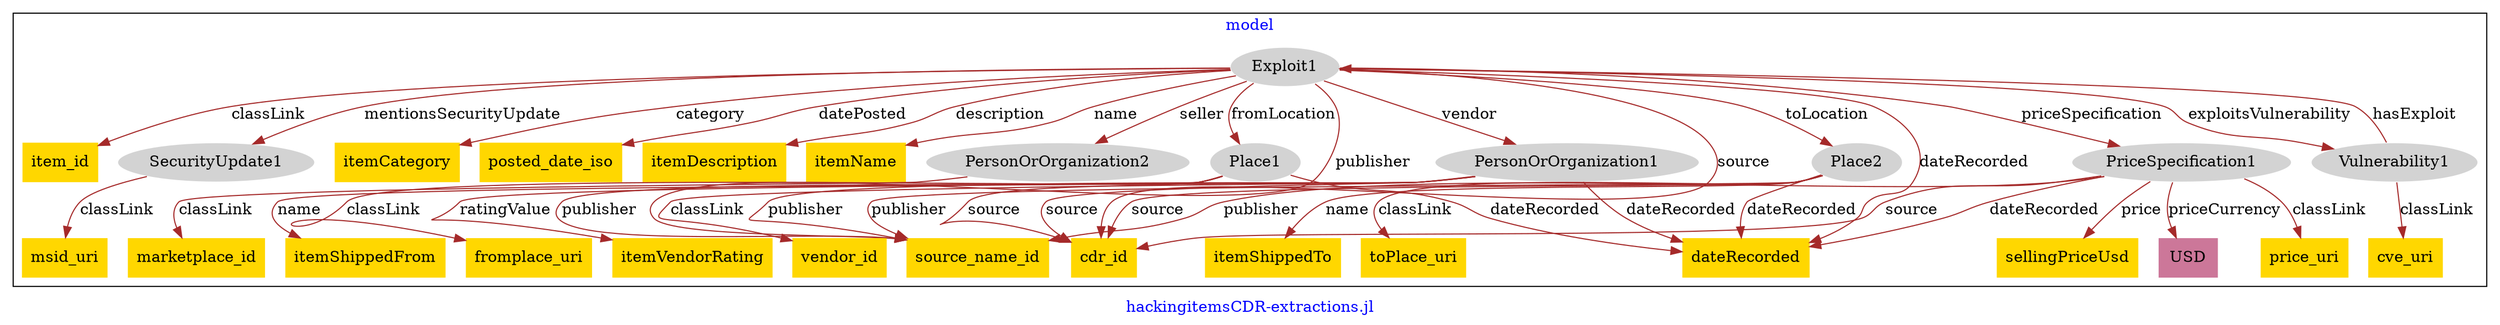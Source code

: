 digraph n0 {
fontcolor="blue"
remincross="true"
label="hackingitemsCDR-extractions.jl"
subgraph cluster {
label="model"
n2[style="filled",color="white",fillcolor="lightgray",label="Exploit1"];
n3[shape="plaintext",style="filled",fillcolor="gold",label="item_id"];
n4[style="filled",color="white",fillcolor="lightgray",label="SecurityUpdate1"];
n5[shape="plaintext",style="filled",fillcolor="gold",label="itemCategory"];
n6[shape="plaintext",style="filled",fillcolor="gold",label="posted_date_iso"];
n7[shape="plaintext",style="filled",fillcolor="gold",label="itemDescription"];
n8[shape="plaintext",style="filled",fillcolor="gold",label="itemName"];
n9[style="filled",color="white",fillcolor="lightgray",label="PersonOrOrganization1"];
n10[shape="plaintext",style="filled",fillcolor="gold",label="vendor_id"];
n11[shape="plaintext",style="filled",fillcolor="gold",label="source_name_id"];
n12[shape="plaintext",style="filled",fillcolor="gold",label="itemVendorRating"];
n13[style="filled",color="white",fillcolor="lightgray",label="PersonOrOrganization2"];
n14[shape="plaintext",style="filled",fillcolor="gold",label="marketplace_id"];
n15[shape="plaintext",style="filled",fillcolor="gold",label="msid_uri"];
n16[style="filled",color="white",fillcolor="lightgray",label="Vulnerability1"];
n17[shape="plaintext",style="filled",fillcolor="gold",label="cve_uri"];
n18[style="filled",color="white",fillcolor="lightgray",label="Place1"];
n19[shape="plaintext",style="filled",fillcolor="gold",label="fromplace_uri"];
n20[shape="plaintext",style="filled",fillcolor="gold",label="itemShippedFrom"];
n21[style="filled",color="white",fillcolor="lightgray",label="Place2"];
n22[shape="plaintext",style="filled",fillcolor="gold",label="toPlace_uri"];
n23[shape="plaintext",style="filled",fillcolor="gold",label="itemShippedTo"];
n24[style="filled",color="white",fillcolor="lightgray",label="PriceSpecification1"];
n25[shape="plaintext",style="filled",fillcolor="gold",label="price_uri"];
n26[shape="plaintext",style="filled",fillcolor="gold",label="sellingPriceUsd"];
n27[shape="plaintext",style="filled",fillcolor="#CC7799",label="USD"];
n28[shape="plaintext",style="filled",fillcolor="gold",label="cdr_id"];
n29[shape="plaintext",style="filled",fillcolor="gold",label="dateRecorded"];
}
n2 -> n3[color="brown",fontcolor="black",label="classLink"]
n2 -> n4[color="brown",fontcolor="black",label="mentionsSecurityUpdate"]
n2 -> n5[color="brown",fontcolor="black",label="category"]
n2 -> n6[color="brown",fontcolor="black",label="datePosted"]
n2 -> n7[color="brown",fontcolor="black",label="description"]
n2 -> n8[color="brown",fontcolor="black",label="name"]
n9 -> n10[color="brown",fontcolor="black",label="classLink"]
n9 -> n11[color="brown",fontcolor="black",label="publisher"]
n9 -> n12[color="brown",fontcolor="black",label="ratingValue"]
n13 -> n14[color="brown",fontcolor="black",label="classLink"]
n4 -> n15[color="brown",fontcolor="black",label="classLink"]
n16 -> n17[color="brown",fontcolor="black",label="classLink"]
n18 -> n19[color="brown",fontcolor="black",label="classLink"]
n18 -> n20[color="brown",fontcolor="black",label="name"]
n18 -> n11[color="brown",fontcolor="black",label="publisher"]
n21 -> n22[color="brown",fontcolor="black",label="classLink"]
n21 -> n23[color="brown",fontcolor="black",label="name"]
n21 -> n11[color="brown",fontcolor="black",label="publisher"]
n24 -> n25[color="brown",fontcolor="black",label="classLink"]
n24 -> n26[color="brown",fontcolor="black",label="price"]
n24 -> n27[color="brown",fontcolor="black",label="priceCurrency"]
n24 -> n11[color="brown",fontcolor="black",label="publisher"]
n2 -> n24[color="brown",fontcolor="black",label="priceSpecification"]
n2 -> n21[color="brown",fontcolor="black",label="toLocation"]
n21 -> n28[color="brown",fontcolor="black",label="source"]
n2 -> n18[color="brown",fontcolor="black",label="fromLocation"]
n16 -> n2[color="brown",fontcolor="black",label="hasExploit"]
n18 -> n29[color="brown",fontcolor="black",label="dateRecorded"]
n2 -> n16[color="brown",fontcolor="black",label="exploitsVulnerability"]
n2 -> n13[color="brown",fontcolor="black",label="seller"]
n2 -> n29[color="brown",fontcolor="black",label="dateRecorded"]
n2 -> n11[color="brown",fontcolor="black",label="publisher"]
n2 -> n28[color="brown",fontcolor="black",label="source"]
n9 -> n28[color="brown",fontcolor="black",label="source"]
n9 -> n29[color="brown",fontcolor="black",label="dateRecorded"]
n24 -> n29[color="brown",fontcolor="black",label="dateRecorded"]
n2 -> n9[color="brown",fontcolor="black",label="vendor"]
n18 -> n28[color="brown",fontcolor="black",label="source"]
n24 -> n28[color="brown",fontcolor="black",label="source"]
n21 -> n29[color="brown",fontcolor="black",label="dateRecorded"]
}
